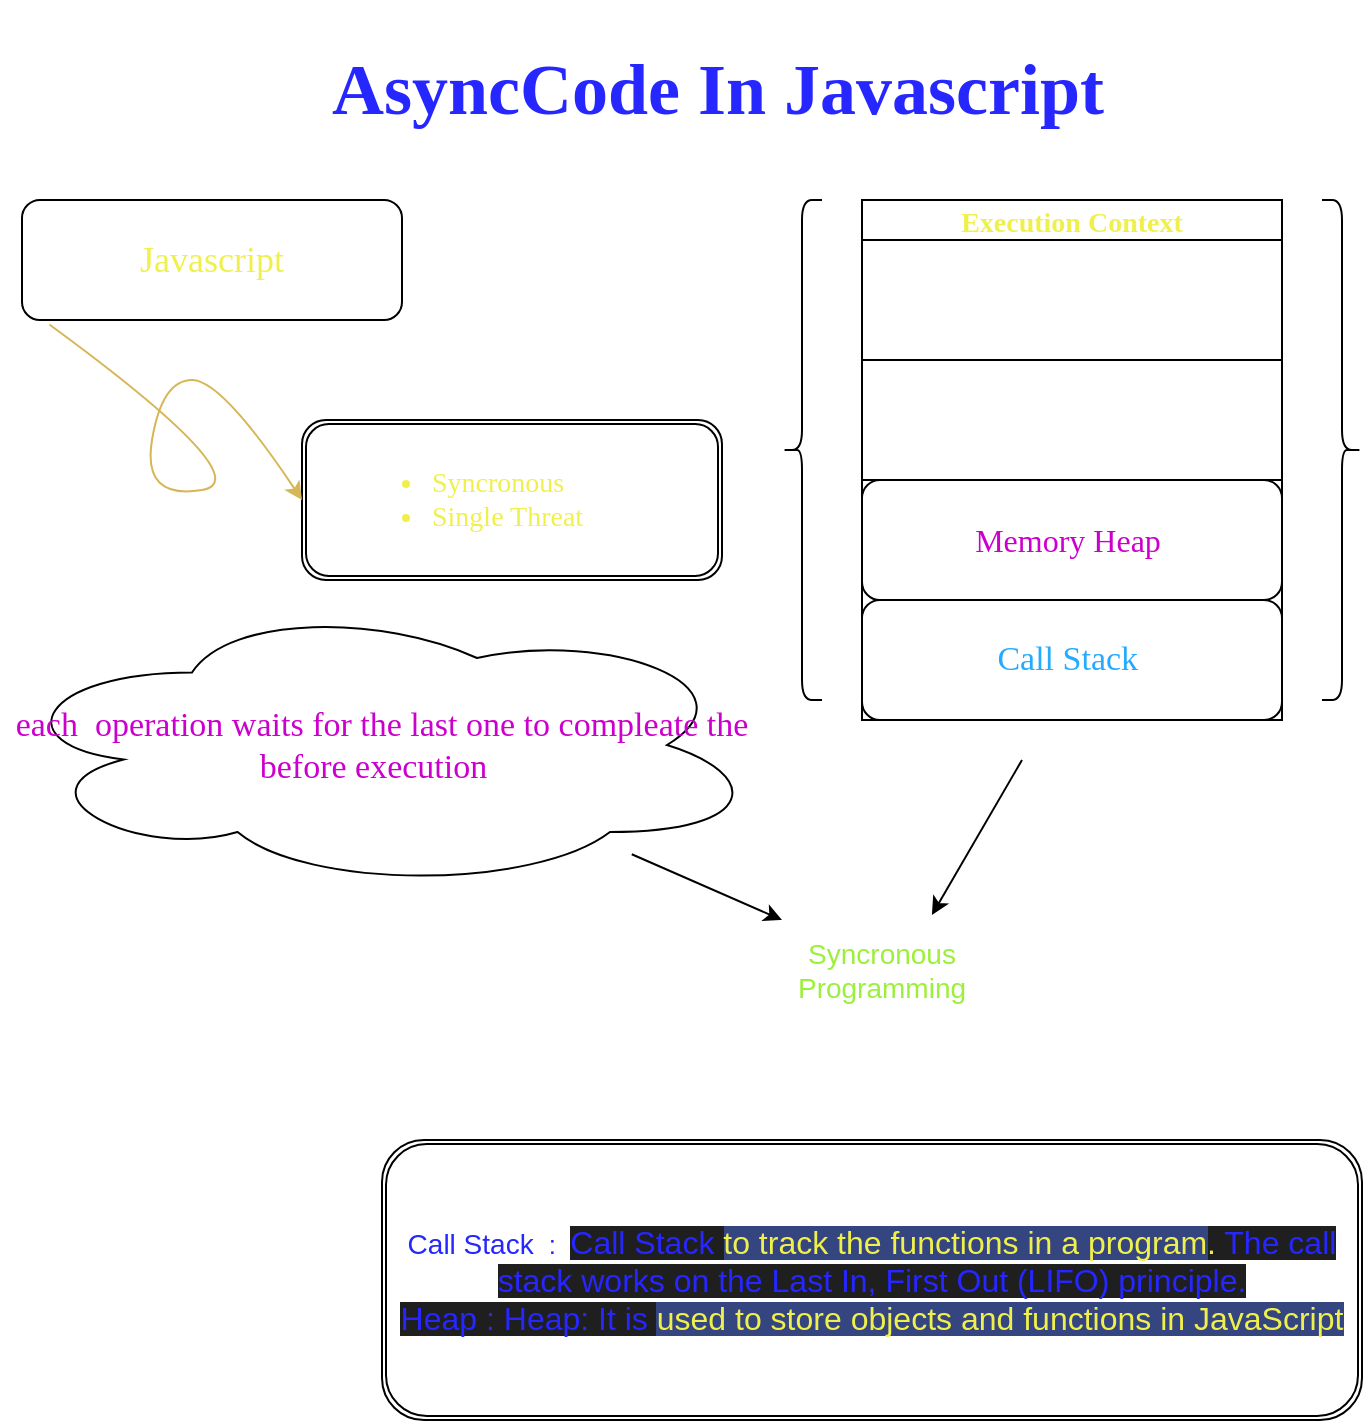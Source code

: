 <mxfile>
    <diagram id="RHmioVRmSoniBxkt3P_X" name="Page-1">
        <mxGraphModel dx="871" dy="613" grid="1" gridSize="10" guides="1" tooltips="1" connect="1" arrows="1" fold="1" page="1" pageScale="1" pageWidth="850" pageHeight="1100" math="0" shadow="0">
            <root>
                <mxCell id="0"/>
                <mxCell id="1" parent="0"/>
                <mxCell id="2" value="&lt;font color=&quot;#f0f04d&quot; face=&quot;Tahoma&quot; style=&quot;font-size: 18px;&quot;&gt;Javascript&lt;/font&gt;" style="rounded=1;whiteSpace=wrap;html=1;" parent="1" vertex="1">
                    <mxGeometry x="10" y="100" width="190" height="60" as="geometry"/>
                </mxCell>
                <mxCell id="5" value="&lt;h1&gt;&lt;font color=&quot;#2626ff&quot;&gt;AsyncCode In Javascript&lt;/font&gt;&lt;/h1&gt;" style="text;html=1;strokeColor=none;fillColor=none;spacing=5;spacingTop=-20;whiteSpace=wrap;overflow=hidden;rounded=0;fontFamily=Tahoma;fontSize=18;" parent="1" vertex="1">
                    <mxGeometry x="160" y="10" width="460" height="70" as="geometry"/>
                </mxCell>
                <mxCell id="8" value="" style="shape=ext;double=1;rounded=1;whiteSpace=wrap;html=1;fontFamily=Tahoma;fontSize=18;fontColor=#F0F04D;" parent="1" vertex="1">
                    <mxGeometry x="150" y="210" width="210" height="80" as="geometry"/>
                </mxCell>
                <mxCell id="9" value="&lt;ul style=&quot;font-size: 14px;&quot;&gt;&lt;li&gt;Syncronous&amp;nbsp;&lt;/li&gt;&lt;li&gt;Single Threat&lt;/li&gt;&lt;/ul&gt;" style="text;strokeColor=none;fillColor=none;html=1;whiteSpace=wrap;verticalAlign=middle;overflow=hidden;fontFamily=Tahoma;fontSize=18;fontColor=#F0F04D;" parent="1" vertex="1">
                    <mxGeometry x="172.5" y="210" width="165" height="80" as="geometry"/>
                </mxCell>
                <mxCell id="13" value="" style="curved=1;endArrow=classic;html=1;fontFamily=Tahoma;fontSize=14;fontColor=#F0F04D;exitX=0.072;exitY=1.037;exitDx=0;exitDy=0;exitPerimeter=0;entryX=0;entryY=0.5;entryDx=0;entryDy=0;fillColor=#fff2cc;strokeColor=#d6b656;" parent="1" source="2" target="8" edge="1">
                    <mxGeometry width="50" height="50" relative="1" as="geometry">
                        <mxPoint x="80" y="240" as="sourcePoint"/>
                        <mxPoint x="130" y="190" as="targetPoint"/>
                        <Array as="points">
                            <mxPoint x="130" y="240"/>
                            <mxPoint x="70" y="250"/>
                            <mxPoint x="80" y="190"/>
                            <mxPoint x="110" y="190"/>
                        </Array>
                    </mxGeometry>
                </mxCell>
                <mxCell id="14" value="Execution Context" style="swimlane;whiteSpace=wrap;html=1;fontFamily=Tahoma;fontSize=14;fontColor=#F0F04D;" parent="1" vertex="1">
                    <mxGeometry x="430" y="100" width="210" height="260" as="geometry"/>
                </mxCell>
                <mxCell id="18" value="console.log(1)&lt;br&gt;console.log(2)" style="whiteSpace=wrap;html=1;fontFamily=Tahoma;fontSize=14;fontColor=#FFFFFF;" parent="14" vertex="1">
                    <mxGeometry y="80" width="210" height="60" as="geometry"/>
                </mxCell>
                <mxCell id="19" value="&lt;font color=&quot;#cc00cc&quot; style=&quot;font-size: 16px;&quot;&gt;Memory Heap&amp;nbsp;&lt;/font&gt;" style="rounded=1;whiteSpace=wrap;html=1;fontFamily=Tahoma;fontSize=14;fontColor=#FFFFFF;" parent="14" vertex="1">
                    <mxGeometry y="140" width="210" height="60" as="geometry"/>
                </mxCell>
                <mxCell id="25" value="" style="rounded=1;whiteSpace=wrap;html=1;" parent="14" vertex="1">
                    <mxGeometry y="200" width="210" height="60" as="geometry"/>
                </mxCell>
                <mxCell id="24" value="&lt;span style=&quot;color: rgb(36, 171, 255);&quot;&gt;Call Stack&amp;nbsp;&lt;/span&gt;" style="text;html=1;strokeColor=none;fillColor=none;align=center;verticalAlign=middle;whiteSpace=wrap;rounded=0;fontFamily=Tahoma;fontSize=17;fontColor=#CC00CC;" parent="14" vertex="1">
                    <mxGeometry x="30" y="205" width="150" height="50" as="geometry"/>
                </mxCell>
                <mxCell id="17" value="Execute One line of code at one time" style="whiteSpace=wrap;html=1;fontFamily=Tahoma;fontSize=14;fontColor=#FFFFFF;" parent="1" vertex="1">
                    <mxGeometry x="430" y="120" width="210" height="60" as="geometry"/>
                </mxCell>
                <mxCell id="20" value="" style="shape=curlyBracket;whiteSpace=wrap;html=1;rounded=1;labelPosition=left;verticalLabelPosition=middle;align=right;verticalAlign=middle;fontFamily=Tahoma;fontSize=17;fontColor=#24ABFF;size=0.5;" parent="1" vertex="1">
                    <mxGeometry x="390" y="100" width="20" height="250" as="geometry"/>
                </mxCell>
                <mxCell id="21" value="" style="shape=curlyBracket;whiteSpace=wrap;html=1;rounded=1;flipH=1;labelPosition=right;verticalLabelPosition=middle;align=left;verticalAlign=middle;fontFamily=Tahoma;fontSize=17;fontColor=#24ABFF;" parent="1" vertex="1">
                    <mxGeometry x="660" y="100" width="20" height="250" as="geometry"/>
                </mxCell>
                <mxCell id="23" value="each&amp;nbsp; operation waits for the last one to compleate the before execution&amp;nbsp;&amp;nbsp;" style="ellipse;shape=cloud;whiteSpace=wrap;html=1;fontFamily=Tahoma;fontSize=17;fontColor=#CC00CC;" parent="1" vertex="1">
                    <mxGeometry y="300" width="380" height="145" as="geometry"/>
                </mxCell>
                <mxCell id="26" value="&lt;font color=&quot;#9cf03c&quot; style=&quot;font-size: 14px;&quot;&gt;Syncronous Programming&lt;/font&gt;" style="text;html=1;strokeColor=none;fillColor=none;align=center;verticalAlign=middle;whiteSpace=wrap;rounded=0;" parent="1" vertex="1">
                    <mxGeometry x="360" y="460" width="160" height="50" as="geometry"/>
                </mxCell>
                <mxCell id="27" value="" style="endArrow=classic;html=1;fontSize=14;fontColor=#9CF03C;entryX=0.656;entryY=-0.051;entryDx=0;entryDy=0;entryPerimeter=0;" parent="1" target="26" edge="1">
                    <mxGeometry width="50" height="50" relative="1" as="geometry">
                        <mxPoint x="510" y="380" as="sourcePoint"/>
                        <mxPoint x="480" y="440" as="targetPoint"/>
                        <Array as="points"/>
                    </mxGeometry>
                </mxCell>
                <mxCell id="28" value="" style="endArrow=classic;html=1;fontSize=14;fontColor=#9CF03C;" parent="1" source="23" edge="1">
                    <mxGeometry width="50" height="50" relative="1" as="geometry">
                        <mxPoint x="340" y="510" as="sourcePoint"/>
                        <mxPoint x="390" y="460" as="targetPoint"/>
                    </mxGeometry>
                </mxCell>
                <mxCell id="30" value="&lt;font style=&quot;&quot; color=&quot;#2626ff&quot;&gt;&lt;font style=&quot;font-size: 14px;&quot;&gt;Call Stack&amp;nbsp;&lt;/font&gt;&lt;span style=&quot;font-size: 13px;&quot;&gt; :&amp;nbsp;&amp;nbsp;&lt;/span&gt;&lt;/font&gt;&lt;span style=&quot;color: rgb(38, 38, 255); font-family: &amp;quot;Google Sans&amp;quot;, Arial, sans-serif; font-size: 16px; text-align: start; background-color: rgb(31, 31, 31);&quot;&gt;Call Stack&amp;nbsp;&lt;/span&gt;&lt;font color=&quot;#f0f04d&quot;&gt;&lt;span style=&quot;background-color: rgb(52, 69, 127); font-family: &amp;quot;Google Sans&amp;quot;, Arial, sans-serif; font-size: 16px; text-align: start;&quot;&gt;to track the functions in a program&lt;/span&gt;&lt;span style=&quot;font-family: &amp;quot;Google Sans&amp;quot;, Arial, sans-serif; font-size: 16px; text-align: start; background-color: rgb(31, 31, 31);&quot;&gt;.&lt;/span&gt;&lt;/font&gt;&lt;span style=&quot;color: rgb(38, 38, 255); font-family: &amp;quot;Google Sans&amp;quot;, Arial, sans-serif; font-size: 16px; text-align: start; background-color: rgb(31, 31, 31);&quot;&gt; The call stack works on the Last In, First Out (LIFO) principle.&lt;br&gt;Heap :&amp;nbsp;&lt;/span&gt;&lt;span style=&quot;color: rgb(38, 38, 255); font-family: &amp;quot;Google Sans&amp;quot;, Arial, sans-serif; font-size: 16px; text-align: start; background-color: rgb(31, 31, 31);&quot;&gt;Heap: It is&amp;nbsp;&lt;/span&gt;&lt;span style=&quot;background-color: rgb(52, 69, 127); font-family: &amp;quot;Google Sans&amp;quot;, Arial, sans-serif; font-size: 16px; text-align: start;&quot;&gt;&lt;font color=&quot;#f0f04d&quot;&gt;used to store objects and functions in JavaScript&lt;/font&gt;&lt;/span&gt;&lt;span style=&quot;color: rgb(191, 191, 191); font-family: &amp;quot;Google Sans&amp;quot;, Arial, sans-serif; font-size: 16px; text-align: start; background-color: rgb(31, 31, 31);&quot;&gt;&lt;br&gt;&lt;/span&gt;" style="shape=ext;double=1;rounded=1;whiteSpace=wrap;html=1;" parent="1" vertex="1">
                    <mxGeometry x="190" y="570" width="490" height="140" as="geometry"/>
                </mxCell>
            </root>
        </mxGraphModel>
    </diagram>
</mxfile>